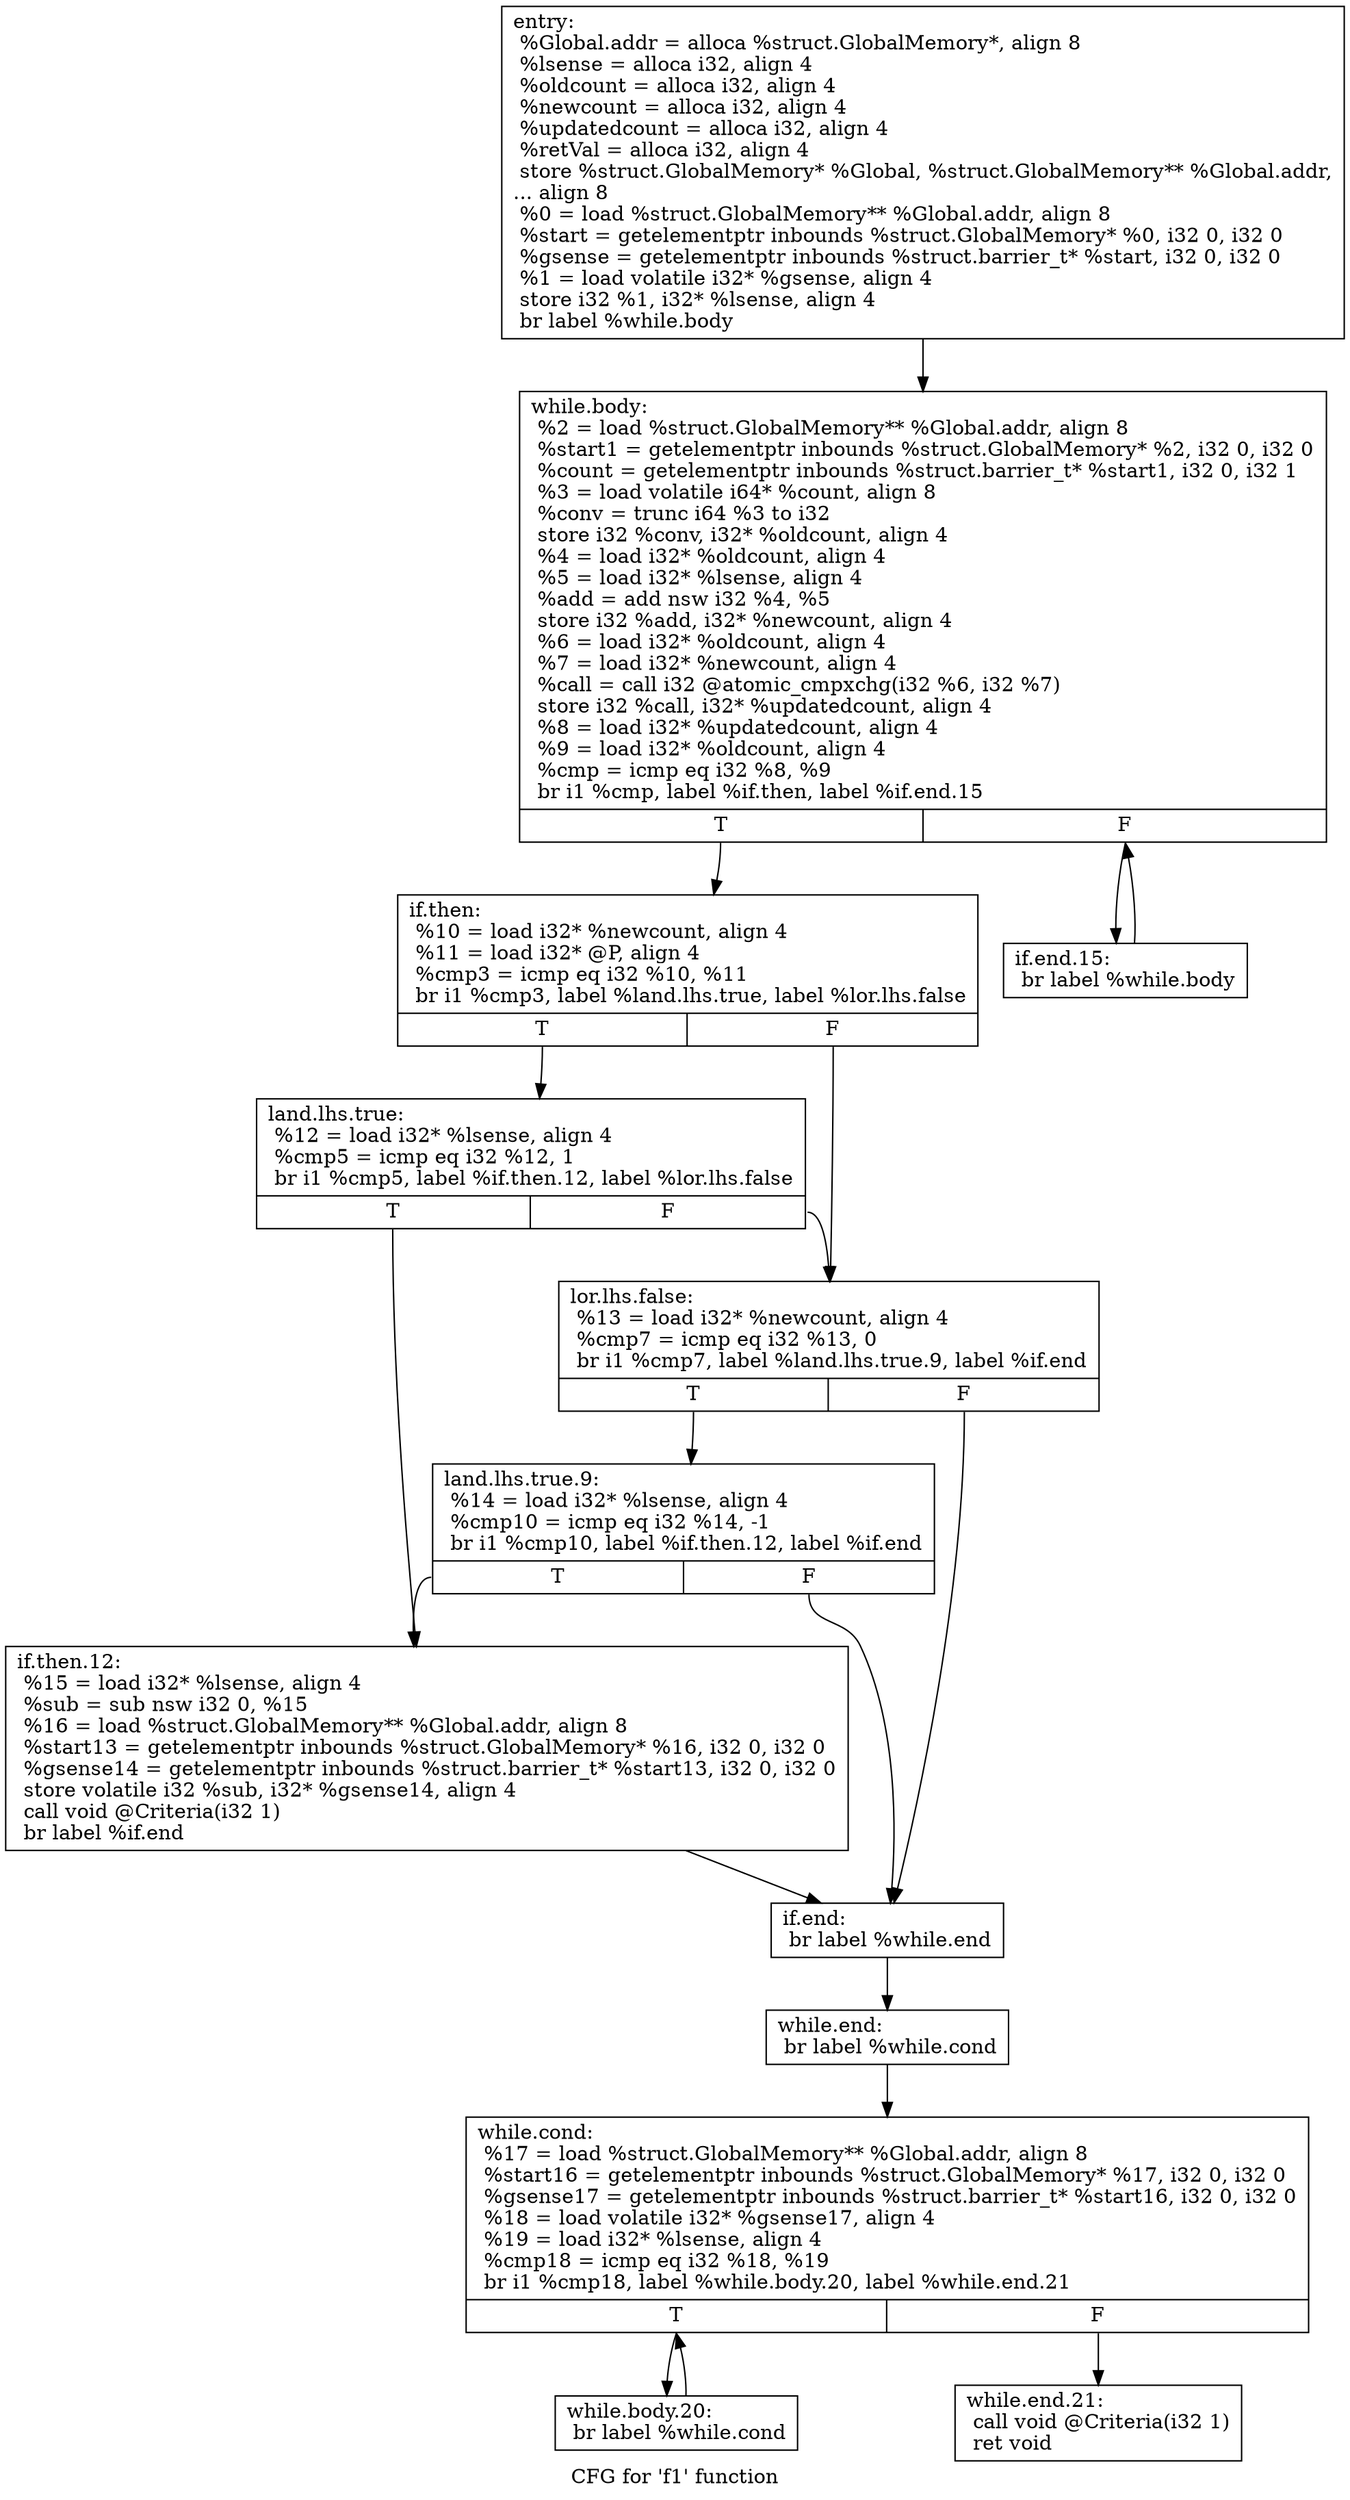 digraph "CFG for 'f1' function" {
	label="CFG for 'f1' function";

	Node0x5ca2b10 [shape=record,label="{entry:\l  %Global.addr = alloca %struct.GlobalMemory*, align 8\l  %lsense = alloca i32, align 4\l  %oldcount = alloca i32, align 4\l  %newcount = alloca i32, align 4\l  %updatedcount = alloca i32, align 4\l  %retVal = alloca i32, align 4\l  store %struct.GlobalMemory* %Global, %struct.GlobalMemory** %Global.addr,\l... align 8\l  %0 = load %struct.GlobalMemory** %Global.addr, align 8\l  %start = getelementptr inbounds %struct.GlobalMemory* %0, i32 0, i32 0\l  %gsense = getelementptr inbounds %struct.barrier_t* %start, i32 0, i32 0\l  %1 = load volatile i32* %gsense, align 4\l  store i32 %1, i32* %lsense, align 4\l  br label %while.body\l}"];
	Node0x5ca2b10 -> Node0x5ca2b60;
	Node0x5ca2b60 [shape=record,label="{while.body:                                       \l  %2 = load %struct.GlobalMemory** %Global.addr, align 8\l  %start1 = getelementptr inbounds %struct.GlobalMemory* %2, i32 0, i32 0\l  %count = getelementptr inbounds %struct.barrier_t* %start1, i32 0, i32 1\l  %3 = load volatile i64* %count, align 8\l  %conv = trunc i64 %3 to i32\l  store i32 %conv, i32* %oldcount, align 4\l  %4 = load i32* %oldcount, align 4\l  %5 = load i32* %lsense, align 4\l  %add = add nsw i32 %4, %5\l  store i32 %add, i32* %newcount, align 4\l  %6 = load i32* %oldcount, align 4\l  %7 = load i32* %newcount, align 4\l  %call = call i32 @atomic_cmpxchg(i32 %6, i32 %7)\l  store i32 %call, i32* %updatedcount, align 4\l  %8 = load i32* %updatedcount, align 4\l  %9 = load i32* %oldcount, align 4\l  %cmp = icmp eq i32 %8, %9\l  br i1 %cmp, label %if.then, label %if.end.15\l|{<s0>T|<s1>F}}"];
	Node0x5ca2b60:s0 -> Node0x5ca2bb0;
	Node0x5ca2b60:s1 -> Node0x5ca2d90;
	Node0x5ca2bb0 [shape=record,label="{if.then:                                          \l  %10 = load i32* %newcount, align 4\l  %11 = load i32* @P, align 4\l  %cmp3 = icmp eq i32 %10, %11\l  br i1 %cmp3, label %land.lhs.true, label %lor.lhs.false\l|{<s0>T|<s1>F}}"];
	Node0x5ca2bb0:s0 -> Node0x5ca2c00;
	Node0x5ca2bb0:s1 -> Node0x5ca2c50;
	Node0x5ca2c00 [shape=record,label="{land.lhs.true:                                    \l  %12 = load i32* %lsense, align 4\l  %cmp5 = icmp eq i32 %12, 1\l  br i1 %cmp5, label %if.then.12, label %lor.lhs.false\l|{<s0>T|<s1>F}}"];
	Node0x5ca2c00:s0 -> Node0x5ca2cf0;
	Node0x5ca2c00:s1 -> Node0x5ca2c50;
	Node0x5ca2c50 [shape=record,label="{lor.lhs.false:                                    \l  %13 = load i32* %newcount, align 4\l  %cmp7 = icmp eq i32 %13, 0\l  br i1 %cmp7, label %land.lhs.true.9, label %if.end\l|{<s0>T|<s1>F}}"];
	Node0x5ca2c50:s0 -> Node0x5ca2ca0;
	Node0x5ca2c50:s1 -> Node0x5ca2d40;
	Node0x5ca2ca0 [shape=record,label="{land.lhs.true.9:                                  \l  %14 = load i32* %lsense, align 4\l  %cmp10 = icmp eq i32 %14, -1\l  br i1 %cmp10, label %if.then.12, label %if.end\l|{<s0>T|<s1>F}}"];
	Node0x5ca2ca0:s0 -> Node0x5ca2cf0;
	Node0x5ca2ca0:s1 -> Node0x5ca2d40;
	Node0x5ca2cf0 [shape=record,label="{if.then.12:                                       \l  %15 = load i32* %lsense, align 4\l  %sub = sub nsw i32 0, %15\l  %16 = load %struct.GlobalMemory** %Global.addr, align 8\l  %start13 = getelementptr inbounds %struct.GlobalMemory* %16, i32 0, i32 0\l  %gsense14 = getelementptr inbounds %struct.barrier_t* %start13, i32 0, i32 0\l  store volatile i32 %sub, i32* %gsense14, align 4\l  call void @Criteria(i32 1)\l  br label %if.end\l}"];
	Node0x5ca2cf0 -> Node0x5ca2d40;
	Node0x5ca2d40 [shape=record,label="{if.end:                                           \l  br label %while.end\l}"];
	Node0x5ca2d40 -> Node0x5ca2de0;
	Node0x5ca2d90 [shape=record,label="{if.end.15:                                        \l  br label %while.body\l}"];
	Node0x5ca2d90 -> Node0x5ca2b60;
	Node0x5ca2de0 [shape=record,label="{while.end:                                        \l  br label %while.cond\l}"];
	Node0x5ca2de0 -> Node0x5ca2e30;
	Node0x5ca2e30 [shape=record,label="{while.cond:                                       \l  %17 = load %struct.GlobalMemory** %Global.addr, align 8\l  %start16 = getelementptr inbounds %struct.GlobalMemory* %17, i32 0, i32 0\l  %gsense17 = getelementptr inbounds %struct.barrier_t* %start16, i32 0, i32 0\l  %18 = load volatile i32* %gsense17, align 4\l  %19 = load i32* %lsense, align 4\l  %cmp18 = icmp eq i32 %18, %19\l  br i1 %cmp18, label %while.body.20, label %while.end.21\l|{<s0>T|<s1>F}}"];
	Node0x5ca2e30:s0 -> Node0x5ca2e80;
	Node0x5ca2e30:s1 -> Node0x5ca2ed0;
	Node0x5ca2e80 [shape=record,label="{while.body.20:                                    \l  br label %while.cond\l}"];
	Node0x5ca2e80 -> Node0x5ca2e30;
	Node0x5ca2ed0 [shape=record,label="{while.end.21:                                     \l  call void @Criteria(i32 1)\l  ret void\l}"];
}
